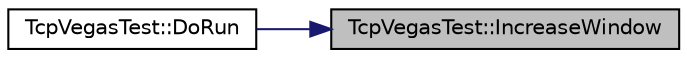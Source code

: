 digraph "TcpVegasTest::IncreaseWindow"
{
 // LATEX_PDF_SIZE
  edge [fontname="Helvetica",fontsize="10",labelfontname="Helvetica",labelfontsize="10"];
  node [fontname="Helvetica",fontsize="10",shape=record];
  rankdir="RL";
  Node1 [label="TcpVegasTest::IncreaseWindow",height=0.2,width=0.4,color="black", fillcolor="grey75", style="filled", fontcolor="black",tooltip="Increases the TCP window."];
  Node1 -> Node2 [dir="back",color="midnightblue",fontsize="10",style="solid",fontname="Helvetica"];
  Node2 [label="TcpVegasTest::DoRun",height=0.2,width=0.4,color="black", fillcolor="white", style="filled",URL="$class_tcp_vegas_test.html#a00eaa735d1666ec15d51ad98cf584087",tooltip="Implementation to actually run this TestCase."];
}
